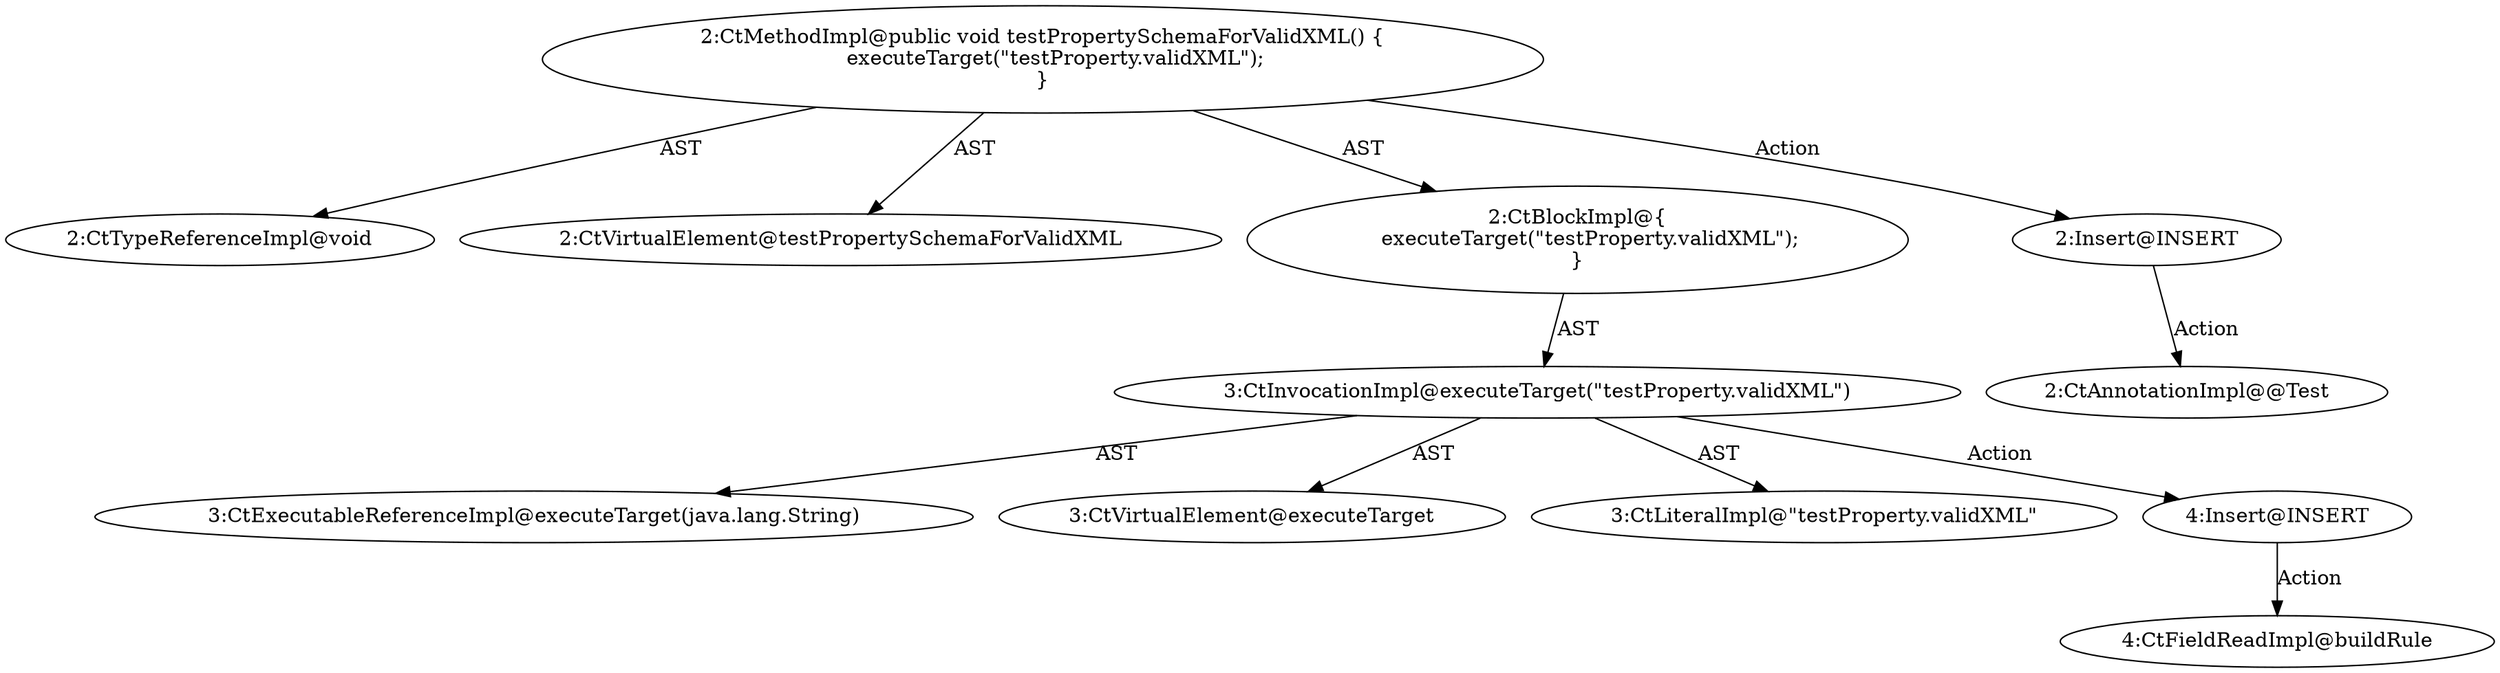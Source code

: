 digraph "testPropertySchemaForValidXML#?" {
0 [label="2:CtTypeReferenceImpl@void" shape=ellipse]
1 [label="2:CtVirtualElement@testPropertySchemaForValidXML" shape=ellipse]
2 [label="3:CtExecutableReferenceImpl@executeTarget(java.lang.String)" shape=ellipse]
3 [label="3:CtVirtualElement@executeTarget" shape=ellipse]
4 [label="3:CtLiteralImpl@\"testProperty.validXML\"" shape=ellipse]
5 [label="3:CtInvocationImpl@executeTarget(\"testProperty.validXML\")" shape=ellipse]
6 [label="2:CtBlockImpl@\{
    executeTarget(\"testProperty.validXML\");
\}" shape=ellipse]
7 [label="2:CtMethodImpl@public void testPropertySchemaForValidXML() \{
    executeTarget(\"testProperty.validXML\");
\}" shape=ellipse]
8 [label="2:Insert@INSERT" shape=ellipse]
9 [label="2:CtAnnotationImpl@@Test" shape=ellipse]
10 [label="4:Insert@INSERT" shape=ellipse]
11 [label="4:CtFieldReadImpl@buildRule" shape=ellipse]
5 -> 3 [label="AST"];
5 -> 2 [label="AST"];
5 -> 4 [label="AST"];
5 -> 10 [label="Action"];
6 -> 5 [label="AST"];
7 -> 1 [label="AST"];
7 -> 0 [label="AST"];
7 -> 6 [label="AST"];
7 -> 8 [label="Action"];
8 -> 9 [label="Action"];
10 -> 11 [label="Action"];
}